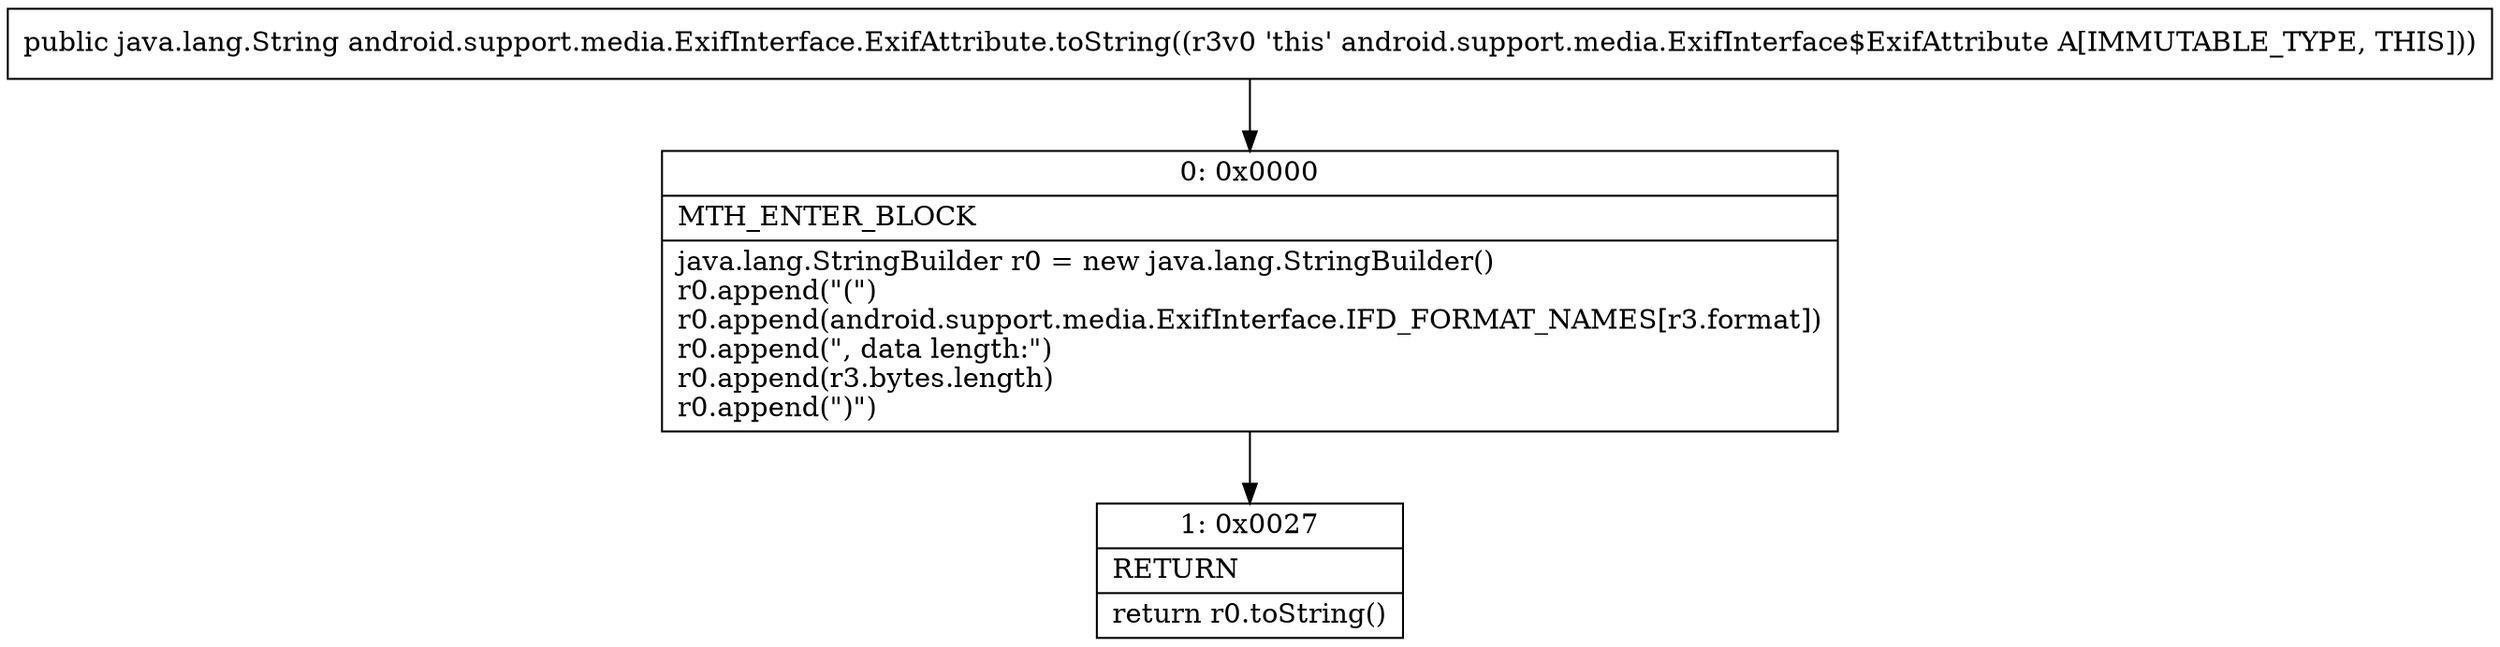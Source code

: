 digraph "CFG forandroid.support.media.ExifInterface.ExifAttribute.toString()Ljava\/lang\/String;" {
Node_0 [shape=record,label="{0\:\ 0x0000|MTH_ENTER_BLOCK\l|java.lang.StringBuilder r0 = new java.lang.StringBuilder()\lr0.append(\"(\")\lr0.append(android.support.media.ExifInterface.IFD_FORMAT_NAMES[r3.format])\lr0.append(\", data length:\")\lr0.append(r3.bytes.length)\lr0.append(\")\")\l}"];
Node_1 [shape=record,label="{1\:\ 0x0027|RETURN\l|return r0.toString()\l}"];
MethodNode[shape=record,label="{public java.lang.String android.support.media.ExifInterface.ExifAttribute.toString((r3v0 'this' android.support.media.ExifInterface$ExifAttribute A[IMMUTABLE_TYPE, THIS])) }"];
MethodNode -> Node_0;
Node_0 -> Node_1;
}

